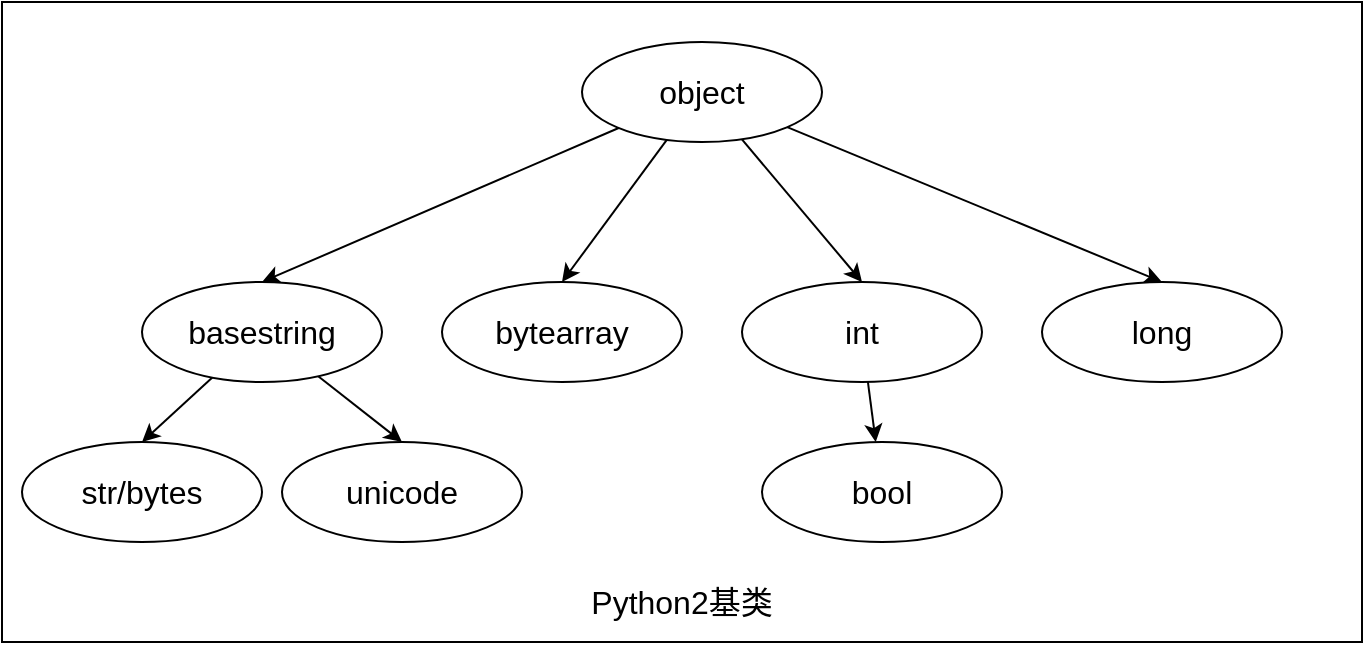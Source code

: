 <mxfile version="14.5.1" type="device" pages="2"><diagram id="h1nXpvf1NPPaLVaCLLgc" name="第 1 页"><mxGraphModel dx="1422" dy="747" grid="1" gridSize="10" guides="1" tooltips="1" connect="1" arrows="1" fold="1" page="1" pageScale="1" pageWidth="827" pageHeight="1169" math="0" shadow="0"><root><mxCell id="0"/><mxCell id="1" parent="0"/><mxCell id="8BV1Rs3uRFM3-1DKYj7N-45" value="" style="rounded=0;whiteSpace=wrap;html=1;fontSize=16;" vertex="1" parent="1"><mxGeometry x="74" y="30" width="680" height="320" as="geometry"/></mxCell><mxCell id="8BV1Rs3uRFM3-1DKYj7N-6" value="str/bytes" style="ellipse;whiteSpace=wrap;html=1;fontSize=16;" vertex="1" parent="1"><mxGeometry x="84" y="250" width="120" height="50" as="geometry"/></mxCell><mxCell id="8BV1Rs3uRFM3-1DKYj7N-7" value="bool" style="ellipse;whiteSpace=wrap;html=1;fontSize=16;" vertex="1" parent="1"><mxGeometry x="454" y="250" width="120" height="50" as="geometry"/></mxCell><mxCell id="8BV1Rs3uRFM3-1DKYj7N-9" value="bytearray" style="ellipse;whiteSpace=wrap;html=1;fontSize=16;" vertex="1" parent="1"><mxGeometry x="294" y="170" width="120" height="50" as="geometry"/></mxCell><mxCell id="8BV1Rs3uRFM3-1DKYj7N-23" style="rounded=0;orthogonalLoop=1;jettySize=auto;html=1;entryX=0.5;entryY=0;entryDx=0;entryDy=0;fontSize=16;" edge="1" parent="1" source="8BV1Rs3uRFM3-1DKYj7N-10" target="8BV1Rs3uRFM3-1DKYj7N-13"><mxGeometry relative="1" as="geometry"/></mxCell><mxCell id="8BV1Rs3uRFM3-1DKYj7N-24" style="edgeStyle=none;rounded=0;orthogonalLoop=1;jettySize=auto;html=1;entryX=0.5;entryY=0;entryDx=0;entryDy=0;fontSize=16;" edge="1" parent="1" source="8BV1Rs3uRFM3-1DKYj7N-10" target="8BV1Rs3uRFM3-1DKYj7N-9"><mxGeometry relative="1" as="geometry"/></mxCell><mxCell id="8BV1Rs3uRFM3-1DKYj7N-25" style="edgeStyle=none;rounded=0;orthogonalLoop=1;jettySize=auto;html=1;entryX=0.5;entryY=0;entryDx=0;entryDy=0;fontSize=16;" edge="1" parent="1" source="8BV1Rs3uRFM3-1DKYj7N-10" target="8BV1Rs3uRFM3-1DKYj7N-11"><mxGeometry relative="1" as="geometry"/></mxCell><mxCell id="8BV1Rs3uRFM3-1DKYj7N-26" style="edgeStyle=none;rounded=0;orthogonalLoop=1;jettySize=auto;html=1;entryX=0.5;entryY=0;entryDx=0;entryDy=0;fontSize=16;" edge="1" parent="1" source="8BV1Rs3uRFM3-1DKYj7N-10" target="8BV1Rs3uRFM3-1DKYj7N-12"><mxGeometry relative="1" as="geometry"/></mxCell><mxCell id="8BV1Rs3uRFM3-1DKYj7N-10" value="object" style="ellipse;whiteSpace=wrap;html=1;fontSize=16;" vertex="1" parent="1"><mxGeometry x="364" y="50" width="120" height="50" as="geometry"/></mxCell><mxCell id="8BV1Rs3uRFM3-1DKYj7N-27" style="edgeStyle=none;rounded=0;orthogonalLoop=1;jettySize=auto;html=1;fontSize=16;" edge="1" parent="1" source="8BV1Rs3uRFM3-1DKYj7N-11" target="8BV1Rs3uRFM3-1DKYj7N-7"><mxGeometry relative="1" as="geometry"/></mxCell><mxCell id="8BV1Rs3uRFM3-1DKYj7N-11" value="int" style="ellipse;whiteSpace=wrap;html=1;fontSize=16;" vertex="1" parent="1"><mxGeometry x="444" y="170" width="120" height="50" as="geometry"/></mxCell><mxCell id="8BV1Rs3uRFM3-1DKYj7N-12" value="long" style="ellipse;whiteSpace=wrap;html=1;fontSize=16;" vertex="1" parent="1"><mxGeometry x="594" y="170" width="120" height="50" as="geometry"/></mxCell><mxCell id="8BV1Rs3uRFM3-1DKYj7N-28" style="edgeStyle=none;rounded=0;orthogonalLoop=1;jettySize=auto;html=1;entryX=0.5;entryY=0;entryDx=0;entryDy=0;fontSize=16;" edge="1" parent="1" source="8BV1Rs3uRFM3-1DKYj7N-13" target="8BV1Rs3uRFM3-1DKYj7N-6"><mxGeometry relative="1" as="geometry"/></mxCell><mxCell id="8BV1Rs3uRFM3-1DKYj7N-29" style="edgeStyle=none;rounded=0;orthogonalLoop=1;jettySize=auto;html=1;entryX=0.5;entryY=0;entryDx=0;entryDy=0;fontSize=16;" edge="1" parent="1" source="8BV1Rs3uRFM3-1DKYj7N-13" target="8BV1Rs3uRFM3-1DKYj7N-14"><mxGeometry relative="1" as="geometry"/></mxCell><mxCell id="8BV1Rs3uRFM3-1DKYj7N-13" value="basestring" style="ellipse;whiteSpace=wrap;html=1;fontSize=16;" vertex="1" parent="1"><mxGeometry x="144" y="170" width="120" height="50" as="geometry"/></mxCell><mxCell id="8BV1Rs3uRFM3-1DKYj7N-14" value="unicode" style="ellipse;whiteSpace=wrap;html=1;fontSize=16;" vertex="1" parent="1"><mxGeometry x="214" y="250" width="120" height="50" as="geometry"/></mxCell><mxCell id="8BV1Rs3uRFM3-1DKYj7N-46" value="Python2基类&lt;br&gt;" style="text;html=1;strokeColor=none;fillColor=none;align=center;verticalAlign=middle;whiteSpace=wrap;rounded=0;fontSize=16;" vertex="1" parent="1"><mxGeometry x="354" y="320" width="120" height="20" as="geometry"/></mxCell></root></mxGraphModel></diagram><diagram id="MA1WujOEcnrGlps5ipyi" name="第 2 页"><mxGraphModel dx="1422" dy="747" grid="1" gridSize="10" guides="1" tooltips="1" connect="1" arrows="1" fold="1" page="1" pageScale="1" pageWidth="827" pageHeight="1169" math="0" shadow="0"><root><mxCell id="4IUa7QsvGzL-GhfBG7S3-0"/><mxCell id="4IUa7QsvGzL-GhfBG7S3-1" parent="4IUa7QsvGzL-GhfBG7S3-0"/><mxCell id="O7mS9AR6L-WbJBtRHOKT-0" value="" style="rounded=0;whiteSpace=wrap;html=1;fontSize=16;" vertex="1" parent="4IUa7QsvGzL-GhfBG7S3-1"><mxGeometry x="80" y="80" width="690" height="340" as="geometry"/></mxCell><mxCell id="O7mS9AR6L-WbJBtRHOKT-1" value="bool" style="ellipse;whiteSpace=wrap;html=1;fontSize=16;" vertex="1" parent="4IUa7QsvGzL-GhfBG7S3-1"><mxGeometry x="600" y="305" width="120" height="50" as="geometry"/></mxCell><mxCell id="O7mS9AR6L-WbJBtRHOKT-2" value="bytearray" style="ellipse;whiteSpace=wrap;html=1;fontSize=16;" vertex="1" parent="4IUa7QsvGzL-GhfBG7S3-1"><mxGeometry x="450" y="220" width="120" height="50" as="geometry"/></mxCell><mxCell id="O7mS9AR6L-WbJBtRHOKT-3" style="rounded=0;orthogonalLoop=1;jettySize=auto;html=1;entryX=0.5;entryY=0;entryDx=0;entryDy=0;fontSize=16;" edge="1" parent="4IUa7QsvGzL-GhfBG7S3-1" source="O7mS9AR6L-WbJBtRHOKT-7" target="O7mS9AR6L-WbJBtRHOKT-11"><mxGeometry relative="1" as="geometry"/></mxCell><mxCell id="O7mS9AR6L-WbJBtRHOKT-4" style="edgeStyle=none;rounded=0;orthogonalLoop=1;jettySize=auto;html=1;entryX=0.5;entryY=0;entryDx=0;entryDy=0;fontSize=16;" edge="1" parent="4IUa7QsvGzL-GhfBG7S3-1" source="O7mS9AR6L-WbJBtRHOKT-7" target="O7mS9AR6L-WbJBtRHOKT-2"><mxGeometry relative="1" as="geometry"/></mxCell><mxCell id="O7mS9AR6L-WbJBtRHOKT-5" style="edgeStyle=none;rounded=0;orthogonalLoop=1;jettySize=auto;html=1;entryX=0.5;entryY=0;entryDx=0;entryDy=0;fontSize=16;" edge="1" parent="4IUa7QsvGzL-GhfBG7S3-1" source="O7mS9AR6L-WbJBtRHOKT-7" target="O7mS9AR6L-WbJBtRHOKT-9"><mxGeometry relative="1" as="geometry"/></mxCell><mxCell id="O7mS9AR6L-WbJBtRHOKT-6" style="edgeStyle=none;rounded=0;orthogonalLoop=1;jettySize=auto;html=1;entryX=0.5;entryY=0;entryDx=0;entryDy=0;fontSize=16;" edge="1" parent="4IUa7QsvGzL-GhfBG7S3-1" source="O7mS9AR6L-WbJBtRHOKT-7" target="O7mS9AR6L-WbJBtRHOKT-10"><mxGeometry relative="1" as="geometry"/></mxCell><mxCell id="O7mS9AR6L-WbJBtRHOKT-7" value="object" style="ellipse;whiteSpace=wrap;html=1;fontSize=16;" vertex="1" parent="4IUa7QsvGzL-GhfBG7S3-1"><mxGeometry x="360" y="100" width="120" height="50" as="geometry"/></mxCell><mxCell id="O7mS9AR6L-WbJBtRHOKT-8" style="edgeStyle=none;rounded=0;orthogonalLoop=1;jettySize=auto;html=1;fontSize=16;" edge="1" parent="4IUa7QsvGzL-GhfBG7S3-1" source="O7mS9AR6L-WbJBtRHOKT-9" target="O7mS9AR6L-WbJBtRHOKT-1"><mxGeometry relative="1" as="geometry"/></mxCell><mxCell id="O7mS9AR6L-WbJBtRHOKT-9" value="int" style="ellipse;whiteSpace=wrap;html=1;fontSize=16;" vertex="1" parent="4IUa7QsvGzL-GhfBG7S3-1"><mxGeometry x="600" y="220" width="120" height="50" as="geometry"/></mxCell><mxCell id="O7mS9AR6L-WbJBtRHOKT-10" value="bytes" style="ellipse;whiteSpace=wrap;html=1;fontSize=16;" vertex="1" parent="4IUa7QsvGzL-GhfBG7S3-1"><mxGeometry x="290" y="220" width="120" height="50" as="geometry"/></mxCell><mxCell id="O7mS9AR6L-WbJBtRHOKT-11" value="str" style="ellipse;whiteSpace=wrap;html=1;fontSize=16;" vertex="1" parent="4IUa7QsvGzL-GhfBG7S3-1"><mxGeometry x="100" y="220" width="120" height="50" as="geometry"/></mxCell><mxCell id="O7mS9AR6L-WbJBtRHOKT-12" value="Python3基类" style="text;html=1;strokeColor=none;fillColor=none;align=center;verticalAlign=middle;whiteSpace=wrap;rounded=0;fontSize=16;" vertex="1" parent="4IUa7QsvGzL-GhfBG7S3-1"><mxGeometry x="360" y="380" width="120" height="20" as="geometry"/></mxCell></root></mxGraphModel></diagram></mxfile>